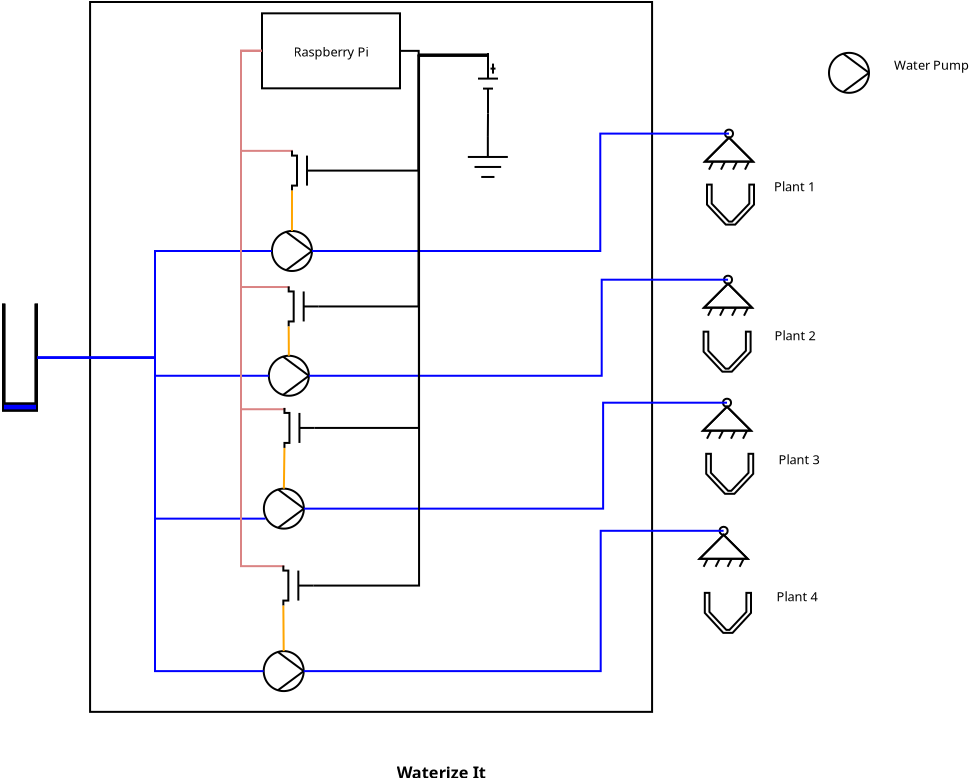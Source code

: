 <?xml version="1.0" encoding="UTF-8"?>
<dia:diagram xmlns:dia="http://www.lysator.liu.se/~alla/dia/">
  <dia:layer name="Fondo" visible="true" active="true">
    <dia:group>
      <dia:object type="Standard - Box" version="0" id="O0">
        <dia:attribute name="obj_pos">
          <dia:point val="16.004,-0.58"/>
        </dia:attribute>
        <dia:attribute name="obj_bb">
          <dia:rectangle val="15.954,-0.63;44.154,34.964"/>
        </dia:attribute>
        <dia:attribute name="elem_corner">
          <dia:point val="16.004,-0.58"/>
        </dia:attribute>
        <dia:attribute name="elem_width">
          <dia:real val="28.1"/>
        </dia:attribute>
        <dia:attribute name="elem_height">
          <dia:real val="35.493"/>
        </dia:attribute>
        <dia:attribute name="border_width">
          <dia:real val="0.1"/>
        </dia:attribute>
        <dia:attribute name="show_background">
          <dia:boolean val="false"/>
        </dia:attribute>
      </dia:object>
      <dia:object type="Standard - Text" version="1" id="O1">
        <dia:attribute name="obj_pos">
          <dia:point val="31.34,38.241"/>
        </dia:attribute>
        <dia:attribute name="obj_bb">
          <dia:rectangle val="31.34,37.483;36.42,38.433"/>
        </dia:attribute>
        <dia:attribute name="text">
          <dia:composite type="text">
            <dia:attribute name="string">
              <dia:string>#Waterize It#</dia:string>
            </dia:attribute>
            <dia:attribute name="font">
              <dia:font family="sans" style="80" name="Helvetica-Bold"/>
            </dia:attribute>
            <dia:attribute name="height">
              <dia:real val="1.019"/>
            </dia:attribute>
            <dia:attribute name="pos">
              <dia:point val="31.34,38.241"/>
            </dia:attribute>
            <dia:attribute name="color">
              <dia:color val="#000000"/>
            </dia:attribute>
            <dia:attribute name="alignment">
              <dia:enum val="0"/>
            </dia:attribute>
          </dia:composite>
        </dia:attribute>
        <dia:attribute name="valign">
          <dia:enum val="3"/>
        </dia:attribute>
      </dia:object>
      <dia:object type="Civil - Horizontal Pump" version="1" id="O2">
        <dia:attribute name="obj_pos">
          <dia:point val="52.95,1.962"/>
        </dia:attribute>
        <dia:attribute name="obj_bb">
          <dia:rectangle val="52.9,1.913;55,4.013"/>
        </dia:attribute>
        <dia:attribute name="meta">
          <dia:composite type="dict"/>
        </dia:attribute>
        <dia:attribute name="elem_corner">
          <dia:point val="52.95,1.962"/>
        </dia:attribute>
        <dia:attribute name="elem_width">
          <dia:real val="2"/>
        </dia:attribute>
        <dia:attribute name="elem_height">
          <dia:real val="2"/>
        </dia:attribute>
        <dia:attribute name="line_width">
          <dia:real val="0.1"/>
        </dia:attribute>
        <dia:attribute name="line_colour">
          <dia:color val="#000000"/>
        </dia:attribute>
        <dia:attribute name="fill_colour">
          <dia:color val="#ffffff"/>
        </dia:attribute>
        <dia:attribute name="show_background">
          <dia:boolean val="true"/>
        </dia:attribute>
        <dia:attribute name="line_style">
          <dia:enum val="0"/>
          <dia:real val="1"/>
        </dia:attribute>
        <dia:attribute name="flip_horizontal">
          <dia:boolean val="false"/>
        </dia:attribute>
        <dia:attribute name="flip_vertical">
          <dia:boolean val="false"/>
        </dia:attribute>
        <dia:attribute name="subscale">
          <dia:real val="1"/>
        </dia:attribute>
      </dia:object>
      <dia:object type="Standard - Text" version="1" id="O3">
        <dia:attribute name="obj_pos">
          <dia:point val="56.2,2.812"/>
        </dia:attribute>
        <dia:attribute name="obj_bb">
          <dia:rectangle val="56.2,2.217;60.155,2.962"/>
        </dia:attribute>
        <dia:attribute name="text">
          <dia:composite type="text">
            <dia:attribute name="string">
              <dia:string>#Water Pump#</dia:string>
            </dia:attribute>
            <dia:attribute name="font">
              <dia:font family="sans" style="0" name="Helvetica"/>
            </dia:attribute>
            <dia:attribute name="height">
              <dia:real val="0.8"/>
            </dia:attribute>
            <dia:attribute name="pos">
              <dia:point val="56.2,2.812"/>
            </dia:attribute>
            <dia:attribute name="color">
              <dia:color val="#000000"/>
            </dia:attribute>
            <dia:attribute name="alignment">
              <dia:enum val="0"/>
            </dia:attribute>
          </dia:composite>
        </dia:attribute>
        <dia:attribute name="valign">
          <dia:enum val="3"/>
        </dia:attribute>
      </dia:object>
      <dia:group>
        <dia:object type="Civil - Basin" version="1" id="O4">
          <dia:attribute name="obj_pos">
            <dia:point val="11.65,14.55"/>
          </dia:attribute>
          <dia:attribute name="obj_bb">
            <dia:rectangle val="11.6,14.5;13.4,19.9"/>
          </dia:attribute>
          <dia:attribute name="meta">
            <dia:composite type="dict"/>
          </dia:attribute>
          <dia:attribute name="elem_corner">
            <dia:point val="11.65,14.55"/>
          </dia:attribute>
          <dia:attribute name="elem_width">
            <dia:real val="1.7"/>
          </dia:attribute>
          <dia:attribute name="elem_height">
            <dia:real val="5.3"/>
          </dia:attribute>
          <dia:attribute name="line_width">
            <dia:real val="0.1"/>
          </dia:attribute>
          <dia:attribute name="line_colour">
            <dia:color val="#000000"/>
          </dia:attribute>
          <dia:attribute name="fill_colour">
            <dia:color val="#0000ff"/>
          </dia:attribute>
          <dia:attribute name="show_background">
            <dia:boolean val="true"/>
          </dia:attribute>
          <dia:attribute name="line_style">
            <dia:enum val="0"/>
            <dia:real val="1"/>
          </dia:attribute>
          <dia:attribute name="flip_horizontal">
            <dia:boolean val="false"/>
          </dia:attribute>
          <dia:attribute name="flip_vertical">
            <dia:boolean val="false"/>
          </dia:attribute>
          <dia:attribute name="subscale">
            <dia:real val="1"/>
          </dia:attribute>
        </dia:object>
        <dia:object type="Civil - Bivalent Vertical Rest" version="1" id="O5">
          <dia:attribute name="obj_pos">
            <dia:point val="46.75,5.8"/>
          </dia:attribute>
          <dia:attribute name="obj_bb">
            <dia:rectangle val="46.679,5.75;49.221,7.822"/>
          </dia:attribute>
          <dia:attribute name="meta">
            <dia:composite type="dict"/>
          </dia:attribute>
          <dia:attribute name="elem_corner">
            <dia:point val="46.75,5.8"/>
          </dia:attribute>
          <dia:attribute name="elem_width">
            <dia:real val="2.4"/>
          </dia:attribute>
          <dia:attribute name="elem_height">
            <dia:real val="2"/>
          </dia:attribute>
          <dia:attribute name="line_width">
            <dia:real val="0.1"/>
          </dia:attribute>
          <dia:attribute name="line_colour">
            <dia:color val="#000000"/>
          </dia:attribute>
          <dia:attribute name="fill_colour">
            <dia:color val="#ffffff"/>
          </dia:attribute>
          <dia:attribute name="show_background">
            <dia:boolean val="true"/>
          </dia:attribute>
          <dia:attribute name="line_style">
            <dia:enum val="0"/>
            <dia:real val="1"/>
          </dia:attribute>
          <dia:attribute name="flip_horizontal">
            <dia:boolean val="false"/>
          </dia:attribute>
          <dia:attribute name="flip_vertical">
            <dia:boolean val="false"/>
          </dia:attribute>
          <dia:attribute name="subscale">
            <dia:real val="1"/>
          </dia:attribute>
        </dia:object>
        <dia:object type="Civil - Horizontal Pump" version="1" id="O6">
          <dia:attribute name="obj_pos">
            <dia:point val="24.943,17.108"/>
          </dia:attribute>
          <dia:attribute name="obj_bb">
            <dia:rectangle val="24.893,17.058;26.993,19.158"/>
          </dia:attribute>
          <dia:attribute name="meta">
            <dia:composite type="dict"/>
          </dia:attribute>
          <dia:attribute name="elem_corner">
            <dia:point val="24.943,17.108"/>
          </dia:attribute>
          <dia:attribute name="elem_width">
            <dia:real val="2"/>
          </dia:attribute>
          <dia:attribute name="elem_height">
            <dia:real val="2"/>
          </dia:attribute>
          <dia:attribute name="line_width">
            <dia:real val="0.1"/>
          </dia:attribute>
          <dia:attribute name="line_colour">
            <dia:color val="#000000"/>
          </dia:attribute>
          <dia:attribute name="fill_colour">
            <dia:color val="#ffffff"/>
          </dia:attribute>
          <dia:attribute name="show_background">
            <dia:boolean val="true"/>
          </dia:attribute>
          <dia:attribute name="line_style">
            <dia:enum val="0"/>
            <dia:real val="1"/>
          </dia:attribute>
          <dia:attribute name="flip_horizontal">
            <dia:boolean val="false"/>
          </dia:attribute>
          <dia:attribute name="flip_vertical">
            <dia:boolean val="false"/>
          </dia:attribute>
          <dia:attribute name="subscale">
            <dia:real val="1"/>
          </dia:attribute>
        </dia:object>
        <dia:object type="Civil - Horizontal Pump" version="1" id="O7">
          <dia:attribute name="obj_pos">
            <dia:point val="24.694,23.752"/>
          </dia:attribute>
          <dia:attribute name="obj_bb">
            <dia:rectangle val="24.644,23.702;26.744,25.802"/>
          </dia:attribute>
          <dia:attribute name="meta">
            <dia:composite type="dict"/>
          </dia:attribute>
          <dia:attribute name="elem_corner">
            <dia:point val="24.694,23.752"/>
          </dia:attribute>
          <dia:attribute name="elem_width">
            <dia:real val="2"/>
          </dia:attribute>
          <dia:attribute name="elem_height">
            <dia:real val="2"/>
          </dia:attribute>
          <dia:attribute name="line_width">
            <dia:real val="0.1"/>
          </dia:attribute>
          <dia:attribute name="line_colour">
            <dia:color val="#000000"/>
          </dia:attribute>
          <dia:attribute name="fill_colour">
            <dia:color val="#ffffff"/>
          </dia:attribute>
          <dia:attribute name="show_background">
            <dia:boolean val="true"/>
          </dia:attribute>
          <dia:attribute name="line_style">
            <dia:enum val="0"/>
            <dia:real val="1"/>
          </dia:attribute>
          <dia:attribute name="flip_horizontal">
            <dia:boolean val="false"/>
          </dia:attribute>
          <dia:attribute name="flip_vertical">
            <dia:boolean val="false"/>
          </dia:attribute>
          <dia:attribute name="subscale">
            <dia:real val="1"/>
          </dia:attribute>
        </dia:object>
        <dia:object type="Civil - Horizontal Pump" version="1" id="O8">
          <dia:attribute name="obj_pos">
            <dia:point val="24.685,31.875"/>
          </dia:attribute>
          <dia:attribute name="obj_bb">
            <dia:rectangle val="24.635,31.826;26.735,33.925"/>
          </dia:attribute>
          <dia:attribute name="meta">
            <dia:composite type="dict"/>
          </dia:attribute>
          <dia:attribute name="elem_corner">
            <dia:point val="24.685,31.875"/>
          </dia:attribute>
          <dia:attribute name="elem_width">
            <dia:real val="2"/>
          </dia:attribute>
          <dia:attribute name="elem_height">
            <dia:real val="2"/>
          </dia:attribute>
          <dia:attribute name="line_width">
            <dia:real val="0.1"/>
          </dia:attribute>
          <dia:attribute name="line_colour">
            <dia:color val="#000000"/>
          </dia:attribute>
          <dia:attribute name="fill_colour">
            <dia:color val="#ffffff"/>
          </dia:attribute>
          <dia:attribute name="show_background">
            <dia:boolean val="true"/>
          </dia:attribute>
          <dia:attribute name="line_style">
            <dia:enum val="0"/>
            <dia:real val="1"/>
          </dia:attribute>
          <dia:attribute name="flip_horizontal">
            <dia:boolean val="false"/>
          </dia:attribute>
          <dia:attribute name="flip_vertical">
            <dia:boolean val="false"/>
          </dia:attribute>
          <dia:attribute name="subscale">
            <dia:real val="1"/>
          </dia:attribute>
        </dia:object>
        <dia:object type="Civil - Horizontal Pump" version="1" id="O9">
          <dia:attribute name="obj_pos">
            <dia:point val="25.098,10.87"/>
          </dia:attribute>
          <dia:attribute name="obj_bb">
            <dia:rectangle val="25.048,10.82;27.148,12.921"/>
          </dia:attribute>
          <dia:attribute name="meta">
            <dia:composite type="dict"/>
          </dia:attribute>
          <dia:attribute name="elem_corner">
            <dia:point val="25.098,10.87"/>
          </dia:attribute>
          <dia:attribute name="elem_width">
            <dia:real val="2"/>
          </dia:attribute>
          <dia:attribute name="elem_height">
            <dia:real val="2"/>
          </dia:attribute>
          <dia:attribute name="line_width">
            <dia:real val="0.1"/>
          </dia:attribute>
          <dia:attribute name="line_colour">
            <dia:color val="#000000"/>
          </dia:attribute>
          <dia:attribute name="fill_colour">
            <dia:color val="#ffffff"/>
          </dia:attribute>
          <dia:attribute name="show_background">
            <dia:boolean val="true"/>
          </dia:attribute>
          <dia:attribute name="line_style">
            <dia:enum val="0"/>
            <dia:real val="1"/>
          </dia:attribute>
          <dia:attribute name="flip_horizontal">
            <dia:boolean val="false"/>
          </dia:attribute>
          <dia:attribute name="flip_vertical">
            <dia:boolean val="false"/>
          </dia:attribute>
          <dia:attribute name="subscale">
            <dia:real val="1"/>
          </dia:attribute>
        </dia:object>
        <dia:object type="Standard - ZigZagLine" version="1" id="O10">
          <dia:attribute name="obj_pos">
            <dia:point val="13.35,17.2"/>
          </dia:attribute>
          <dia:attribute name="obj_bb">
            <dia:rectangle val="13.3,11.82;25.148,17.25"/>
          </dia:attribute>
          <dia:attribute name="orth_points">
            <dia:point val="13.35,17.2"/>
            <dia:point val="19.25,17.2"/>
            <dia:point val="19.25,11.87"/>
            <dia:point val="25.098,11.87"/>
          </dia:attribute>
          <dia:attribute name="orth_orient">
            <dia:enum val="0"/>
            <dia:enum val="1"/>
            <dia:enum val="0"/>
          </dia:attribute>
          <dia:attribute name="autorouting">
            <dia:boolean val="false"/>
          </dia:attribute>
          <dia:attribute name="line_color">
            <dia:color val="#0000ff"/>
          </dia:attribute>
          <dia:connections>
            <dia:connection handle="0" to="O4" connection="13"/>
            <dia:connection handle="1" to="O9" connection="1"/>
          </dia:connections>
        </dia:object>
        <dia:object type="Standard - ZigZagLine" version="1" id="O11">
          <dia:attribute name="obj_pos">
            <dia:point val="13.35,17.2"/>
          </dia:attribute>
          <dia:attribute name="obj_bb">
            <dia:rectangle val="13.3,17.15;24.993,18.158"/>
          </dia:attribute>
          <dia:attribute name="orth_points">
            <dia:point val="13.35,17.2"/>
            <dia:point val="19.25,17.2"/>
            <dia:point val="19.25,18.108"/>
            <dia:point val="24.943,18.108"/>
          </dia:attribute>
          <dia:attribute name="orth_orient">
            <dia:enum val="0"/>
            <dia:enum val="1"/>
            <dia:enum val="0"/>
          </dia:attribute>
          <dia:attribute name="autorouting">
            <dia:boolean val="false"/>
          </dia:attribute>
          <dia:attribute name="line_color">
            <dia:color val="#0000ff"/>
          </dia:attribute>
          <dia:connections>
            <dia:connection handle="0" to="O4" connection="13"/>
            <dia:connection handle="1" to="O6" connection="1"/>
          </dia:connections>
        </dia:object>
        <dia:object type="Standard - ZigZagLine" version="1" id="O12">
          <dia:attribute name="obj_pos">
            <dia:point val="13.35,17.2"/>
          </dia:attribute>
          <dia:attribute name="obj_bb">
            <dia:rectangle val="13.3,17.15;24.826,25.302"/>
          </dia:attribute>
          <dia:attribute name="orth_points">
            <dia:point val="13.35,17.2"/>
            <dia:point val="19.25,17.2"/>
            <dia:point val="19.25,25.252"/>
            <dia:point val="24.776,25.252"/>
          </dia:attribute>
          <dia:attribute name="orth_orient">
            <dia:enum val="0"/>
            <dia:enum val="1"/>
            <dia:enum val="0"/>
          </dia:attribute>
          <dia:attribute name="autorouting">
            <dia:boolean val="false"/>
          </dia:attribute>
          <dia:attribute name="line_color">
            <dia:color val="#0000ff"/>
          </dia:attribute>
          <dia:connections>
            <dia:connection handle="0" to="O4" connection="13"/>
            <dia:connection handle="1" to="O7" connection="4"/>
          </dia:connections>
        </dia:object>
        <dia:object type="Standard - ZigZagLine" version="1" id="O13">
          <dia:attribute name="obj_pos">
            <dia:point val="13.35,17.2"/>
          </dia:attribute>
          <dia:attribute name="obj_bb">
            <dia:rectangle val="13.3,17.15;24.735,32.925"/>
          </dia:attribute>
          <dia:attribute name="orth_points">
            <dia:point val="13.35,17.2"/>
            <dia:point val="19.25,17.2"/>
            <dia:point val="19.25,32.876"/>
            <dia:point val="24.685,32.876"/>
          </dia:attribute>
          <dia:attribute name="orth_orient">
            <dia:enum val="0"/>
            <dia:enum val="1"/>
            <dia:enum val="0"/>
          </dia:attribute>
          <dia:attribute name="autorouting">
            <dia:boolean val="false"/>
          </dia:attribute>
          <dia:attribute name="line_color">
            <dia:color val="#0000ff"/>
          </dia:attribute>
          <dia:connections>
            <dia:connection handle="0" to="O4" connection="13"/>
            <dia:connection handle="1" to="O8" connection="1"/>
          </dia:connections>
        </dia:object>
        <dia:object type="Standard - ZigZagLine" version="1" id="O14">
          <dia:attribute name="obj_pos">
            <dia:point val="27.098,11.87"/>
          </dia:attribute>
          <dia:attribute name="obj_bb">
            <dia:rectangle val="27.048,5.95;48,11.921"/>
          </dia:attribute>
          <dia:attribute name="orth_points">
            <dia:point val="27.098,11.87"/>
            <dia:point val="41.514,11.87"/>
            <dia:point val="41.514,6"/>
            <dia:point val="47.95,6"/>
          </dia:attribute>
          <dia:attribute name="orth_orient">
            <dia:enum val="0"/>
            <dia:enum val="1"/>
            <dia:enum val="0"/>
          </dia:attribute>
          <dia:attribute name="autorouting">
            <dia:boolean val="false"/>
          </dia:attribute>
          <dia:attribute name="line_color">
            <dia:color val="#0000ff"/>
          </dia:attribute>
          <dia:connections>
            <dia:connection handle="0" to="O9" connection="0"/>
            <dia:connection handle="1" to="O5" connection="0"/>
          </dia:connections>
        </dia:object>
        <dia:object type="Civil - Bivalent Vertical Rest" version="1" id="O15">
          <dia:attribute name="obj_pos">
            <dia:point val="46.701,13.105"/>
          </dia:attribute>
          <dia:attribute name="obj_bb">
            <dia:rectangle val="46.63,13.055;49.171,15.127"/>
          </dia:attribute>
          <dia:attribute name="meta">
            <dia:composite type="dict"/>
          </dia:attribute>
          <dia:attribute name="elem_corner">
            <dia:point val="46.701,13.105"/>
          </dia:attribute>
          <dia:attribute name="elem_width">
            <dia:real val="2.4"/>
          </dia:attribute>
          <dia:attribute name="elem_height">
            <dia:real val="2"/>
          </dia:attribute>
          <dia:attribute name="line_width">
            <dia:real val="0.1"/>
          </dia:attribute>
          <dia:attribute name="line_colour">
            <dia:color val="#000000"/>
          </dia:attribute>
          <dia:attribute name="fill_colour">
            <dia:color val="#ffffff"/>
          </dia:attribute>
          <dia:attribute name="show_background">
            <dia:boolean val="true"/>
          </dia:attribute>
          <dia:attribute name="line_style">
            <dia:enum val="0"/>
            <dia:real val="1"/>
          </dia:attribute>
          <dia:attribute name="flip_horizontal">
            <dia:boolean val="false"/>
          </dia:attribute>
          <dia:attribute name="flip_vertical">
            <dia:boolean val="false"/>
          </dia:attribute>
          <dia:attribute name="subscale">
            <dia:real val="1"/>
          </dia:attribute>
        </dia:object>
        <dia:object type="Standard - ZigZagLine" version="1" id="O16">
          <dia:attribute name="obj_pos">
            <dia:point val="26.943,18.108"/>
          </dia:attribute>
          <dia:attribute name="obj_bb">
            <dia:rectangle val="26.893,13.255;47.951,18.158"/>
          </dia:attribute>
          <dia:attribute name="orth_points">
            <dia:point val="26.943,18.108"/>
            <dia:point val="41.585,18.108"/>
            <dia:point val="41.585,13.305"/>
            <dia:point val="47.901,13.305"/>
          </dia:attribute>
          <dia:attribute name="orth_orient">
            <dia:enum val="0"/>
            <dia:enum val="1"/>
            <dia:enum val="0"/>
          </dia:attribute>
          <dia:attribute name="autorouting">
            <dia:boolean val="false"/>
          </dia:attribute>
          <dia:attribute name="line_color">
            <dia:color val="#0000ff"/>
          </dia:attribute>
          <dia:connections>
            <dia:connection handle="0" to="O6" connection="0"/>
            <dia:connection handle="1" to="O15" connection="0"/>
          </dia:connections>
        </dia:object>
        <dia:object type="Civil - Bivalent Vertical Rest" version="1" id="O17">
          <dia:attribute name="obj_pos">
            <dia:point val="46.651,19.255"/>
          </dia:attribute>
          <dia:attribute name="obj_bb">
            <dia:rectangle val="46.58,19.205;49.121,21.277"/>
          </dia:attribute>
          <dia:attribute name="meta">
            <dia:composite type="dict"/>
          </dia:attribute>
          <dia:attribute name="elem_corner">
            <dia:point val="46.651,19.255"/>
          </dia:attribute>
          <dia:attribute name="elem_width">
            <dia:real val="2.4"/>
          </dia:attribute>
          <dia:attribute name="elem_height">
            <dia:real val="2"/>
          </dia:attribute>
          <dia:attribute name="line_width">
            <dia:real val="0.1"/>
          </dia:attribute>
          <dia:attribute name="line_colour">
            <dia:color val="#000000"/>
          </dia:attribute>
          <dia:attribute name="fill_colour">
            <dia:color val="#ffffff"/>
          </dia:attribute>
          <dia:attribute name="show_background">
            <dia:boolean val="true"/>
          </dia:attribute>
          <dia:attribute name="line_style">
            <dia:enum val="0"/>
            <dia:real val="1"/>
          </dia:attribute>
          <dia:attribute name="flip_horizontal">
            <dia:boolean val="false"/>
          </dia:attribute>
          <dia:attribute name="flip_vertical">
            <dia:boolean val="false"/>
          </dia:attribute>
          <dia:attribute name="subscale">
            <dia:real val="1"/>
          </dia:attribute>
        </dia:object>
        <dia:object type="Civil - Bivalent Vertical Rest" version="1" id="O18">
          <dia:attribute name="obj_pos">
            <dia:point val="46.481,25.66"/>
          </dia:attribute>
          <dia:attribute name="obj_bb">
            <dia:rectangle val="46.41,25.61;48.951,27.682"/>
          </dia:attribute>
          <dia:attribute name="meta">
            <dia:composite type="dict"/>
          </dia:attribute>
          <dia:attribute name="elem_corner">
            <dia:point val="46.481,25.66"/>
          </dia:attribute>
          <dia:attribute name="elem_width">
            <dia:real val="2.4"/>
          </dia:attribute>
          <dia:attribute name="elem_height">
            <dia:real val="2"/>
          </dia:attribute>
          <dia:attribute name="line_width">
            <dia:real val="0.1"/>
          </dia:attribute>
          <dia:attribute name="line_colour">
            <dia:color val="#000000"/>
          </dia:attribute>
          <dia:attribute name="fill_colour">
            <dia:color val="#ffffff"/>
          </dia:attribute>
          <dia:attribute name="show_background">
            <dia:boolean val="true"/>
          </dia:attribute>
          <dia:attribute name="line_style">
            <dia:enum val="0"/>
            <dia:real val="1"/>
          </dia:attribute>
          <dia:attribute name="flip_horizontal">
            <dia:boolean val="false"/>
          </dia:attribute>
          <dia:attribute name="flip_vertical">
            <dia:boolean val="false"/>
          </dia:attribute>
          <dia:attribute name="subscale">
            <dia:real val="1"/>
          </dia:attribute>
        </dia:object>
        <dia:object type="Standard - ZigZagLine" version="1" id="O19">
          <dia:attribute name="obj_pos">
            <dia:point val="26.694,24.752"/>
          </dia:attribute>
          <dia:attribute name="obj_bb">
            <dia:rectangle val="26.644,19.405;47.901,24.802"/>
          </dia:attribute>
          <dia:attribute name="orth_points">
            <dia:point val="26.694,24.752"/>
            <dia:point val="41.656,24.752"/>
            <dia:point val="41.656,19.455"/>
            <dia:point val="47.851,19.455"/>
          </dia:attribute>
          <dia:attribute name="orth_orient">
            <dia:enum val="0"/>
            <dia:enum val="1"/>
            <dia:enum val="0"/>
          </dia:attribute>
          <dia:attribute name="autorouting">
            <dia:boolean val="false"/>
          </dia:attribute>
          <dia:attribute name="line_color">
            <dia:color val="#0000ff"/>
          </dia:attribute>
          <dia:connections>
            <dia:connection handle="0" to="O7" connection="0"/>
            <dia:connection handle="1" to="O17" connection="0"/>
          </dia:connections>
        </dia:object>
        <dia:object type="Standard - ZigZagLine" version="1" id="O20">
          <dia:attribute name="obj_pos">
            <dia:point val="26.685,32.876"/>
          </dia:attribute>
          <dia:attribute name="obj_bb">
            <dia:rectangle val="26.635,25.81;47.731,32.925"/>
          </dia:attribute>
          <dia:attribute name="orth_points">
            <dia:point val="26.685,32.876"/>
            <dia:point val="41.535,32.876"/>
            <dia:point val="41.535,25.86"/>
            <dia:point val="47.681,25.86"/>
          </dia:attribute>
          <dia:attribute name="orth_orient">
            <dia:enum val="0"/>
            <dia:enum val="1"/>
            <dia:enum val="0"/>
          </dia:attribute>
          <dia:attribute name="autorouting">
            <dia:boolean val="false"/>
          </dia:attribute>
          <dia:attribute name="line_color">
            <dia:color val="#0000ff"/>
          </dia:attribute>
          <dia:connections>
            <dia:connection handle="0" to="O8" connection="0"/>
            <dia:connection handle="1" to="O18" connection="0"/>
          </dia:connections>
        </dia:object>
        <dia:object type="Civil - Final-Settling Basin" version="1" id="O21">
          <dia:attribute name="obj_pos">
            <dia:point val="46.85,8.55"/>
          </dia:attribute>
          <dia:attribute name="obj_bb">
            <dia:rectangle val="46.8,8.5;49.25,10.6"/>
          </dia:attribute>
          <dia:attribute name="meta">
            <dia:composite type="dict"/>
          </dia:attribute>
          <dia:attribute name="elem_corner">
            <dia:point val="46.85,8.55"/>
          </dia:attribute>
          <dia:attribute name="elem_width">
            <dia:real val="2.35"/>
          </dia:attribute>
          <dia:attribute name="elem_height">
            <dia:real val="2"/>
          </dia:attribute>
          <dia:attribute name="line_width">
            <dia:real val="0.1"/>
          </dia:attribute>
          <dia:attribute name="line_colour">
            <dia:color val="#000000"/>
          </dia:attribute>
          <dia:attribute name="fill_colour">
            <dia:color val="#ffffff"/>
          </dia:attribute>
          <dia:attribute name="show_background">
            <dia:boolean val="true"/>
          </dia:attribute>
          <dia:attribute name="line_style">
            <dia:enum val="0"/>
            <dia:real val="1"/>
          </dia:attribute>
          <dia:attribute name="flip_horizontal">
            <dia:boolean val="false"/>
          </dia:attribute>
          <dia:attribute name="flip_vertical">
            <dia:boolean val="false"/>
          </dia:attribute>
          <dia:attribute name="subscale">
            <dia:real val="1"/>
          </dia:attribute>
        </dia:object>
        <dia:object type="Civil - Final-Settling Basin" version="1" id="O22">
          <dia:attribute name="obj_pos">
            <dia:point val="46.68,15.905"/>
          </dia:attribute>
          <dia:attribute name="obj_bb">
            <dia:rectangle val="46.63,15.855;49.08,17.955"/>
          </dia:attribute>
          <dia:attribute name="meta">
            <dia:composite type="dict"/>
          </dia:attribute>
          <dia:attribute name="elem_corner">
            <dia:point val="46.68,15.905"/>
          </dia:attribute>
          <dia:attribute name="elem_width">
            <dia:real val="2.35"/>
          </dia:attribute>
          <dia:attribute name="elem_height">
            <dia:real val="2"/>
          </dia:attribute>
          <dia:attribute name="line_width">
            <dia:real val="0.1"/>
          </dia:attribute>
          <dia:attribute name="line_colour">
            <dia:color val="#000000"/>
          </dia:attribute>
          <dia:attribute name="fill_colour">
            <dia:color val="#ffffff"/>
          </dia:attribute>
          <dia:attribute name="show_background">
            <dia:boolean val="true"/>
          </dia:attribute>
          <dia:attribute name="line_style">
            <dia:enum val="0"/>
            <dia:real val="1"/>
          </dia:attribute>
          <dia:attribute name="flip_horizontal">
            <dia:boolean val="false"/>
          </dia:attribute>
          <dia:attribute name="flip_vertical">
            <dia:boolean val="false"/>
          </dia:attribute>
          <dia:attribute name="subscale">
            <dia:real val="1"/>
          </dia:attribute>
        </dia:object>
        <dia:object type="Civil - Final-Settling Basin" version="1" id="O23">
          <dia:attribute name="obj_pos">
            <dia:point val="46.81,22.01"/>
          </dia:attribute>
          <dia:attribute name="obj_bb">
            <dia:rectangle val="46.76,21.96;49.21,24.06"/>
          </dia:attribute>
          <dia:attribute name="meta">
            <dia:composite type="dict"/>
          </dia:attribute>
          <dia:attribute name="elem_corner">
            <dia:point val="46.81,22.01"/>
          </dia:attribute>
          <dia:attribute name="elem_width">
            <dia:real val="2.35"/>
          </dia:attribute>
          <dia:attribute name="elem_height">
            <dia:real val="2"/>
          </dia:attribute>
          <dia:attribute name="line_width">
            <dia:real val="0.1"/>
          </dia:attribute>
          <dia:attribute name="line_colour">
            <dia:color val="#000000"/>
          </dia:attribute>
          <dia:attribute name="fill_colour">
            <dia:color val="#ffffff"/>
          </dia:attribute>
          <dia:attribute name="show_background">
            <dia:boolean val="true"/>
          </dia:attribute>
          <dia:attribute name="line_style">
            <dia:enum val="0"/>
            <dia:real val="1"/>
          </dia:attribute>
          <dia:attribute name="flip_horizontal">
            <dia:boolean val="false"/>
          </dia:attribute>
          <dia:attribute name="flip_vertical">
            <dia:boolean val="false"/>
          </dia:attribute>
          <dia:attribute name="subscale">
            <dia:real val="1"/>
          </dia:attribute>
        </dia:object>
        <dia:object type="Civil - Final-Settling Basin" version="1" id="O24">
          <dia:attribute name="obj_pos">
            <dia:point val="46.74,28.965"/>
          </dia:attribute>
          <dia:attribute name="obj_bb">
            <dia:rectangle val="46.69,28.915;49.1,31.015"/>
          </dia:attribute>
          <dia:attribute name="meta">
            <dia:composite type="dict"/>
          </dia:attribute>
          <dia:attribute name="elem_corner">
            <dia:point val="46.74,28.965"/>
          </dia:attribute>
          <dia:attribute name="elem_width">
            <dia:real val="2.31"/>
          </dia:attribute>
          <dia:attribute name="elem_height">
            <dia:real val="2"/>
          </dia:attribute>
          <dia:attribute name="line_width">
            <dia:real val="0.1"/>
          </dia:attribute>
          <dia:attribute name="line_colour">
            <dia:color val="#000000"/>
          </dia:attribute>
          <dia:attribute name="fill_colour">
            <dia:color val="#ffffff"/>
          </dia:attribute>
          <dia:attribute name="show_background">
            <dia:boolean val="true"/>
          </dia:attribute>
          <dia:attribute name="line_style">
            <dia:enum val="0"/>
            <dia:real val="1"/>
          </dia:attribute>
          <dia:attribute name="flip_horizontal">
            <dia:boolean val="false"/>
          </dia:attribute>
          <dia:attribute name="flip_vertical">
            <dia:boolean val="false"/>
          </dia:attribute>
          <dia:attribute name="subscale">
            <dia:real val="1"/>
          </dia:attribute>
        </dia:object>
        <dia:object type="Circuit - Ground" version="1" id="O25">
          <dia:attribute name="obj_pos">
            <dia:point val="34.892,6.168"/>
          </dia:attribute>
          <dia:attribute name="obj_bb">
            <dia:rectangle val="34.892,6.168;36.892,8.218"/>
          </dia:attribute>
          <dia:attribute name="meta">
            <dia:composite type="dict"/>
          </dia:attribute>
          <dia:attribute name="elem_corner">
            <dia:point val="34.892,6.168"/>
          </dia:attribute>
          <dia:attribute name="elem_width">
            <dia:real val="2"/>
          </dia:attribute>
          <dia:attribute name="elem_height">
            <dia:real val="2"/>
          </dia:attribute>
          <dia:attribute name="line_width">
            <dia:real val="0.1"/>
          </dia:attribute>
          <dia:attribute name="line_colour">
            <dia:color val="#000000"/>
          </dia:attribute>
          <dia:attribute name="fill_colour">
            <dia:color val="#ffffff"/>
          </dia:attribute>
          <dia:attribute name="show_background">
            <dia:boolean val="true"/>
          </dia:attribute>
          <dia:attribute name="line_style">
            <dia:enum val="0"/>
            <dia:real val="1"/>
          </dia:attribute>
          <dia:attribute name="flip_horizontal">
            <dia:boolean val="false"/>
          </dia:attribute>
          <dia:attribute name="flip_vertical">
            <dia:boolean val="false"/>
          </dia:attribute>
          <dia:attribute name="subscale">
            <dia:real val="1"/>
          </dia:attribute>
        </dia:object>
        <dia:object type="Circuit - Vertical Powersource (European)" version="1" id="O26">
          <dia:attribute name="obj_pos">
            <dia:point val="35.4,2"/>
          </dia:attribute>
          <dia:attribute name="obj_bb">
            <dia:rectangle val="35.4,2;36.4,5"/>
          </dia:attribute>
          <dia:attribute name="meta">
            <dia:composite type="dict"/>
          </dia:attribute>
          <dia:attribute name="elem_corner">
            <dia:point val="35.4,2"/>
          </dia:attribute>
          <dia:attribute name="elem_width">
            <dia:real val="1.0"/>
          </dia:attribute>
          <dia:attribute name="elem_height">
            <dia:real val="3.0"/>
          </dia:attribute>
          <dia:attribute name="line_width">
            <dia:real val="0.1"/>
          </dia:attribute>
          <dia:attribute name="line_colour">
            <dia:color val="#000000"/>
          </dia:attribute>
          <dia:attribute name="fill_colour">
            <dia:color val="#ffffff"/>
          </dia:attribute>
          <dia:attribute name="show_background">
            <dia:boolean val="true"/>
          </dia:attribute>
          <dia:attribute name="line_style">
            <dia:enum val="0"/>
            <dia:real val="1"/>
          </dia:attribute>
          <dia:attribute name="flip_horizontal">
            <dia:boolean val="false"/>
          </dia:attribute>
          <dia:attribute name="flip_vertical">
            <dia:boolean val="false"/>
          </dia:attribute>
          <dia:attribute name="subscale">
            <dia:real val="1"/>
          </dia:attribute>
        </dia:object>
        <dia:object type="Flowchart - Box" version="0" id="O27">
          <dia:attribute name="obj_pos">
            <dia:point val="24.6,-0.013"/>
          </dia:attribute>
          <dia:attribute name="obj_bb">
            <dia:rectangle val="24.55,-0.062;31.55,3.788"/>
          </dia:attribute>
          <dia:attribute name="elem_corner">
            <dia:point val="24.6,-0.013"/>
          </dia:attribute>
          <dia:attribute name="elem_width">
            <dia:real val="6.9"/>
          </dia:attribute>
          <dia:attribute name="elem_height">
            <dia:real val="3.75"/>
          </dia:attribute>
          <dia:attribute name="show_background">
            <dia:boolean val="true"/>
          </dia:attribute>
          <dia:attribute name="padding">
            <dia:real val="0.5"/>
          </dia:attribute>
          <dia:attribute name="text">
            <dia:composite type="text">
              <dia:attribute name="string">
                <dia:string>#Raspberry Pi#</dia:string>
              </dia:attribute>
              <dia:attribute name="font">
                <dia:font family="sans" style="0" name="Helvetica"/>
              </dia:attribute>
              <dia:attribute name="height">
                <dia:real val="0.8"/>
              </dia:attribute>
              <dia:attribute name="pos">
                <dia:point val="28.05,2.058"/>
              </dia:attribute>
              <dia:attribute name="color">
                <dia:color val="#000000"/>
              </dia:attribute>
              <dia:attribute name="alignment">
                <dia:enum val="1"/>
              </dia:attribute>
            </dia:composite>
          </dia:attribute>
        </dia:object>
        <dia:object type="Standard - ZigZagLine" version="1" id="O28">
          <dia:attribute name="obj_pos">
            <dia:point val="24.6,1.863"/>
          </dia:attribute>
          <dia:attribute name="obj_bb">
            <dia:rectangle val="23.5,1.812;26.15,6.913"/>
          </dia:attribute>
          <dia:attribute name="orth_points">
            <dia:point val="24.6,1.863"/>
            <dia:point val="23.55,1.863"/>
            <dia:point val="23.55,6.863"/>
            <dia:point val="26.1,6.863"/>
            <dia:point val="26.1,6.85"/>
          </dia:attribute>
          <dia:attribute name="orth_orient">
            <dia:enum val="0"/>
            <dia:enum val="1"/>
            <dia:enum val="0"/>
            <dia:enum val="1"/>
          </dia:attribute>
          <dia:attribute name="autorouting">
            <dia:boolean val="false"/>
          </dia:attribute>
          <dia:attribute name="line_color">
            <dia:color val="#da8383"/>
          </dia:attribute>
          <dia:connections>
            <dia:connection handle="0" to="O27" connection="7"/>
            <dia:connection handle="1" to="O36" connection="2"/>
          </dia:connections>
        </dia:object>
        <dia:object type="Standard - ZigZagLine" version="1" id="O29">
          <dia:attribute name="obj_pos">
            <dia:point val="24.6,1.863"/>
          </dia:attribute>
          <dia:attribute name="obj_bb">
            <dia:rectangle val="23.5,1.812;25.984,13.721"/>
          </dia:attribute>
          <dia:attribute name="orth_points">
            <dia:point val="24.6,1.863"/>
            <dia:point val="23.55,1.863"/>
            <dia:point val="23.55,13.671"/>
            <dia:point val="25.934,13.671"/>
            <dia:point val="25.934,13.643"/>
          </dia:attribute>
          <dia:attribute name="orth_orient">
            <dia:enum val="0"/>
            <dia:enum val="1"/>
            <dia:enum val="0"/>
            <dia:enum val="1"/>
          </dia:attribute>
          <dia:attribute name="autorouting">
            <dia:boolean val="false"/>
          </dia:attribute>
          <dia:attribute name="line_color">
            <dia:color val="#da8383"/>
          </dia:attribute>
          <dia:connections>
            <dia:connection handle="0" to="O27" connection="7"/>
            <dia:connection handle="1" to="O39" connection="2"/>
          </dia:connections>
        </dia:object>
        <dia:object type="Standard - ZigZagLine" version="1" id="O30">
          <dia:attribute name="obj_pos">
            <dia:point val="24.6,1.863"/>
          </dia:attribute>
          <dia:attribute name="obj_bb">
            <dia:rectangle val="23.5,1.812;25.772,19.832"/>
          </dia:attribute>
          <dia:attribute name="orth_points">
            <dia:point val="24.6,1.863"/>
            <dia:point val="23.55,1.863"/>
            <dia:point val="23.55,19.782"/>
            <dia:point val="25.722,19.782"/>
            <dia:point val="25.722,19.716"/>
          </dia:attribute>
          <dia:attribute name="orth_orient">
            <dia:enum val="0"/>
            <dia:enum val="1"/>
            <dia:enum val="0"/>
            <dia:enum val="1"/>
          </dia:attribute>
          <dia:attribute name="autorouting">
            <dia:boolean val="false"/>
          </dia:attribute>
          <dia:attribute name="line_color">
            <dia:color val="#da8383"/>
          </dia:attribute>
          <dia:connections>
            <dia:connection handle="0" to="O27" connection="7"/>
            <dia:connection handle="1" to="O41" connection="2"/>
          </dia:connections>
        </dia:object>
        <dia:object type="Standard - ZigZagLine" version="1" id="O31">
          <dia:attribute name="obj_pos">
            <dia:point val="24.6,1.863"/>
          </dia:attribute>
          <dia:attribute name="obj_bb">
            <dia:rectangle val="23.5,1.812;25.717,27.678"/>
          </dia:attribute>
          <dia:attribute name="orth_points">
            <dia:point val="24.6,1.863"/>
            <dia:point val="23.55,1.863"/>
            <dia:point val="23.55,27.628"/>
            <dia:point val="25.667,27.628"/>
            <dia:point val="25.667,27.599"/>
          </dia:attribute>
          <dia:attribute name="orth_orient">
            <dia:enum val="0"/>
            <dia:enum val="1"/>
            <dia:enum val="0"/>
            <dia:enum val="1"/>
          </dia:attribute>
          <dia:attribute name="autorouting">
            <dia:boolean val="false"/>
          </dia:attribute>
          <dia:attribute name="line_color">
            <dia:color val="#da8383"/>
          </dia:attribute>
          <dia:connections>
            <dia:connection handle="0" to="O27" connection="7"/>
            <dia:connection handle="1" to="O43" connection="2"/>
          </dia:connections>
        </dia:object>
        <dia:object type="Standard - Text" version="1" id="O32">
          <dia:attribute name="obj_pos">
            <dia:point val="50.2,8.887"/>
          </dia:attribute>
          <dia:attribute name="obj_bb">
            <dia:rectangle val="50.2,8.293;52.42,9.037"/>
          </dia:attribute>
          <dia:attribute name="text">
            <dia:composite type="text">
              <dia:attribute name="string">
                <dia:string>#Plant 1#</dia:string>
              </dia:attribute>
              <dia:attribute name="font">
                <dia:font family="sans" style="0" name="Helvetica"/>
              </dia:attribute>
              <dia:attribute name="height">
                <dia:real val="0.8"/>
              </dia:attribute>
              <dia:attribute name="pos">
                <dia:point val="50.2,8.887"/>
              </dia:attribute>
              <dia:attribute name="color">
                <dia:color val="#000000"/>
              </dia:attribute>
              <dia:attribute name="alignment">
                <dia:enum val="0"/>
              </dia:attribute>
            </dia:composite>
          </dia:attribute>
          <dia:attribute name="valign">
            <dia:enum val="3"/>
          </dia:attribute>
        </dia:object>
        <dia:object type="Standard - Text" version="1" id="O33">
          <dia:attribute name="obj_pos">
            <dia:point val="50.23,16.337"/>
          </dia:attribute>
          <dia:attribute name="obj_bb">
            <dia:rectangle val="50.23,15.742;52.45,16.488"/>
          </dia:attribute>
          <dia:attribute name="text">
            <dia:composite type="text">
              <dia:attribute name="string">
                <dia:string>#Plant 2#</dia:string>
              </dia:attribute>
              <dia:attribute name="font">
                <dia:font family="sans" style="0" name="Helvetica"/>
              </dia:attribute>
              <dia:attribute name="height">
                <dia:real val="0.8"/>
              </dia:attribute>
              <dia:attribute name="pos">
                <dia:point val="50.23,16.337"/>
              </dia:attribute>
              <dia:attribute name="color">
                <dia:color val="#000000"/>
              </dia:attribute>
              <dia:attribute name="alignment">
                <dia:enum val="0"/>
              </dia:attribute>
            </dia:composite>
          </dia:attribute>
          <dia:attribute name="valign">
            <dia:enum val="3"/>
          </dia:attribute>
        </dia:object>
        <dia:object type="Standard - Text" version="1" id="O34">
          <dia:attribute name="obj_pos">
            <dia:point val="50.43,22.538"/>
          </dia:attribute>
          <dia:attribute name="obj_bb">
            <dia:rectangle val="50.43,21.942;52.65,22.688"/>
          </dia:attribute>
          <dia:attribute name="text">
            <dia:composite type="text">
              <dia:attribute name="string">
                <dia:string>#Plant 3#</dia:string>
              </dia:attribute>
              <dia:attribute name="font">
                <dia:font family="sans" style="0" name="Helvetica"/>
              </dia:attribute>
              <dia:attribute name="height">
                <dia:real val="0.8"/>
              </dia:attribute>
              <dia:attribute name="pos">
                <dia:point val="50.43,22.538"/>
              </dia:attribute>
              <dia:attribute name="color">
                <dia:color val="#000000"/>
              </dia:attribute>
              <dia:attribute name="alignment">
                <dia:enum val="0"/>
              </dia:attribute>
            </dia:composite>
          </dia:attribute>
          <dia:attribute name="valign">
            <dia:enum val="3"/>
          </dia:attribute>
        </dia:object>
        <dia:object type="Standard - Text" version="1" id="O35">
          <dia:attribute name="obj_pos">
            <dia:point val="50.33,29.387"/>
          </dia:attribute>
          <dia:attribute name="obj_bb">
            <dia:rectangle val="50.33,28.793;52.55,29.538"/>
          </dia:attribute>
          <dia:attribute name="text">
            <dia:composite type="text">
              <dia:attribute name="string">
                <dia:string>#Plant 4#</dia:string>
              </dia:attribute>
              <dia:attribute name="font">
                <dia:font family="sans" style="0" name="Helvetica"/>
              </dia:attribute>
              <dia:attribute name="height">
                <dia:real val="0.8"/>
              </dia:attribute>
              <dia:attribute name="pos">
                <dia:point val="50.33,29.387"/>
              </dia:attribute>
              <dia:attribute name="color">
                <dia:color val="#000000"/>
              </dia:attribute>
              <dia:attribute name="alignment">
                <dia:enum val="0"/>
              </dia:attribute>
            </dia:composite>
          </dia:attribute>
          <dia:attribute name="valign">
            <dia:enum val="3"/>
          </dia:attribute>
        </dia:object>
        <dia:object type="Circuit - NMOS Transistor (European)" version="1" id="O36">
          <dia:attribute name="obj_pos">
            <dia:point val="26.1,6.85"/>
          </dia:attribute>
          <dia:attribute name="obj_bb">
            <dia:rectangle val="26.05,6.85;27.6,8.85"/>
          </dia:attribute>
          <dia:attribute name="meta">
            <dia:composite type="dict"/>
          </dia:attribute>
          <dia:attribute name="elem_corner">
            <dia:point val="26.1,6.85"/>
          </dia:attribute>
          <dia:attribute name="elem_width">
            <dia:real val="1.5"/>
          </dia:attribute>
          <dia:attribute name="elem_height">
            <dia:real val="2"/>
          </dia:attribute>
          <dia:attribute name="line_width">
            <dia:real val="0.1"/>
          </dia:attribute>
          <dia:attribute name="line_colour">
            <dia:color val="#000000"/>
          </dia:attribute>
          <dia:attribute name="fill_colour">
            <dia:color val="#ffffff"/>
          </dia:attribute>
          <dia:attribute name="show_background">
            <dia:boolean val="true"/>
          </dia:attribute>
          <dia:attribute name="line_style">
            <dia:enum val="0"/>
            <dia:real val="1"/>
          </dia:attribute>
          <dia:attribute name="flip_horizontal">
            <dia:boolean val="true"/>
          </dia:attribute>
          <dia:attribute name="flip_vertical">
            <dia:boolean val="true"/>
          </dia:attribute>
          <dia:attribute name="subscale">
            <dia:real val="1"/>
          </dia:attribute>
        </dia:object>
        <dia:object type="Standard - ZigZagLine" version="1" id="O37">
          <dia:attribute name="obj_pos">
            <dia:point val="35.9,2"/>
          </dia:attribute>
          <dia:attribute name="obj_bb">
            <dia:rectangle val="27.55,1.95;35.95,7.9"/>
          </dia:attribute>
          <dia:attribute name="orth_points">
            <dia:point val="35.9,2"/>
            <dia:point val="35.9,2.095"/>
            <dia:point val="32.428,2.095"/>
            <dia:point val="32.428,7.85"/>
            <dia:point val="27.6,7.85"/>
          </dia:attribute>
          <dia:attribute name="orth_orient">
            <dia:enum val="1"/>
            <dia:enum val="0"/>
            <dia:enum val="1"/>
            <dia:enum val="0"/>
          </dia:attribute>
          <dia:attribute name="autorouting">
            <dia:boolean val="false"/>
          </dia:attribute>
          <dia:connections>
            <dia:connection handle="0" to="O26" connection="0"/>
            <dia:connection handle="1" to="O36" connection="0"/>
          </dia:connections>
        </dia:object>
        <dia:object type="Standard - ZigZagLine" version="1" id="O38">
          <dia:attribute name="obj_pos">
            <dia:point val="31.5,1.863"/>
          </dia:attribute>
          <dia:attribute name="obj_bb">
            <dia:rectangle val="31.45,1.812;35.95,2.145"/>
          </dia:attribute>
          <dia:attribute name="orth_points">
            <dia:point val="31.5,1.863"/>
            <dia:point val="32.433,1.863"/>
            <dia:point val="32.433,2.095"/>
            <dia:point val="35.9,2.095"/>
            <dia:point val="35.9,2"/>
          </dia:attribute>
          <dia:attribute name="orth_orient">
            <dia:enum val="0"/>
            <dia:enum val="1"/>
            <dia:enum val="0"/>
            <dia:enum val="1"/>
          </dia:attribute>
          <dia:attribute name="autorouting">
            <dia:boolean val="false"/>
          </dia:attribute>
          <dia:connections>
            <dia:connection handle="0" to="O27" connection="8"/>
            <dia:connection handle="1" to="O26" connection="0"/>
          </dia:connections>
        </dia:object>
        <dia:object type="Circuit - NMOS Transistor (European)" version="1" id="O39">
          <dia:attribute name="obj_pos">
            <dia:point val="25.934,13.643"/>
          </dia:attribute>
          <dia:attribute name="obj_bb">
            <dia:rectangle val="25.884,13.643;27.434,15.643"/>
          </dia:attribute>
          <dia:attribute name="meta">
            <dia:composite type="dict"/>
          </dia:attribute>
          <dia:attribute name="elem_corner">
            <dia:point val="25.934,13.643"/>
          </dia:attribute>
          <dia:attribute name="elem_width">
            <dia:real val="1.5"/>
          </dia:attribute>
          <dia:attribute name="elem_height">
            <dia:real val="2"/>
          </dia:attribute>
          <dia:attribute name="line_width">
            <dia:real val="0.1"/>
          </dia:attribute>
          <dia:attribute name="line_colour">
            <dia:color val="#000000"/>
          </dia:attribute>
          <dia:attribute name="fill_colour">
            <dia:color val="#ffffff"/>
          </dia:attribute>
          <dia:attribute name="show_background">
            <dia:boolean val="true"/>
          </dia:attribute>
          <dia:attribute name="line_style">
            <dia:enum val="0"/>
            <dia:real val="1"/>
          </dia:attribute>
          <dia:attribute name="flip_horizontal">
            <dia:boolean val="true"/>
          </dia:attribute>
          <dia:attribute name="flip_vertical">
            <dia:boolean val="true"/>
          </dia:attribute>
          <dia:attribute name="subscale">
            <dia:real val="1"/>
          </dia:attribute>
        </dia:object>
        <dia:object type="Standard - ZigZagLine" version="1" id="O40">
          <dia:attribute name="obj_pos">
            <dia:point val="35.9,2"/>
          </dia:attribute>
          <dia:attribute name="obj_bb">
            <dia:rectangle val="27.384,1.95;35.95,14.694"/>
          </dia:attribute>
          <dia:attribute name="orth_points">
            <dia:point val="35.9,2"/>
            <dia:point val="35.9,2.095"/>
            <dia:point val="32.428,2.095"/>
            <dia:point val="32.428,14.643"/>
            <dia:point val="27.434,14.643"/>
          </dia:attribute>
          <dia:attribute name="orth_orient">
            <dia:enum val="1"/>
            <dia:enum val="0"/>
            <dia:enum val="1"/>
            <dia:enum val="0"/>
          </dia:attribute>
          <dia:attribute name="autorouting">
            <dia:boolean val="false"/>
          </dia:attribute>
          <dia:connections>
            <dia:connection handle="0" to="O26" connection="0"/>
            <dia:connection handle="1" to="O39" connection="0"/>
          </dia:connections>
        </dia:object>
        <dia:object type="Circuit - NMOS Transistor (European)" version="1" id="O41">
          <dia:attribute name="obj_pos">
            <dia:point val="25.722,19.716"/>
          </dia:attribute>
          <dia:attribute name="obj_bb">
            <dia:rectangle val="25.672,19.716;27.222,21.716"/>
          </dia:attribute>
          <dia:attribute name="meta">
            <dia:composite type="dict"/>
          </dia:attribute>
          <dia:attribute name="elem_corner">
            <dia:point val="25.722,19.716"/>
          </dia:attribute>
          <dia:attribute name="elem_width">
            <dia:real val="1.5"/>
          </dia:attribute>
          <dia:attribute name="elem_height">
            <dia:real val="2"/>
          </dia:attribute>
          <dia:attribute name="line_width">
            <dia:real val="0.1"/>
          </dia:attribute>
          <dia:attribute name="line_colour">
            <dia:color val="#000000"/>
          </dia:attribute>
          <dia:attribute name="fill_colour">
            <dia:color val="#ffffff"/>
          </dia:attribute>
          <dia:attribute name="show_background">
            <dia:boolean val="true"/>
          </dia:attribute>
          <dia:attribute name="line_style">
            <dia:enum val="0"/>
            <dia:real val="1"/>
          </dia:attribute>
          <dia:attribute name="flip_horizontal">
            <dia:boolean val="true"/>
          </dia:attribute>
          <dia:attribute name="flip_vertical">
            <dia:boolean val="true"/>
          </dia:attribute>
          <dia:attribute name="subscale">
            <dia:real val="1"/>
          </dia:attribute>
        </dia:object>
        <dia:object type="Standard - ZigZagLine" version="1" id="O42">
          <dia:attribute name="obj_pos">
            <dia:point val="35.9,2"/>
          </dia:attribute>
          <dia:attribute name="obj_bb">
            <dia:rectangle val="27.172,1.95;35.95,20.766"/>
          </dia:attribute>
          <dia:attribute name="orth_points">
            <dia:point val="35.9,2"/>
            <dia:point val="35.9,2.099"/>
            <dia:point val="32.445,2.099"/>
            <dia:point val="32.445,20.716"/>
            <dia:point val="27.222,20.716"/>
          </dia:attribute>
          <dia:attribute name="orth_orient">
            <dia:enum val="1"/>
            <dia:enum val="0"/>
            <dia:enum val="1"/>
            <dia:enum val="0"/>
          </dia:attribute>
          <dia:attribute name="autorouting">
            <dia:boolean val="false"/>
          </dia:attribute>
          <dia:connections>
            <dia:connection handle="0" to="O26" connection="0"/>
            <dia:connection handle="1" to="O41" connection="0"/>
          </dia:connections>
        </dia:object>
        <dia:object type="Circuit - NMOS Transistor (European)" version="1" id="O43">
          <dia:attribute name="obj_pos">
            <dia:point val="25.667,27.599"/>
          </dia:attribute>
          <dia:attribute name="obj_bb">
            <dia:rectangle val="25.617,27.599;27.167,29.599"/>
          </dia:attribute>
          <dia:attribute name="meta">
            <dia:composite type="dict"/>
          </dia:attribute>
          <dia:attribute name="elem_corner">
            <dia:point val="25.667,27.599"/>
          </dia:attribute>
          <dia:attribute name="elem_width">
            <dia:real val="1.5"/>
          </dia:attribute>
          <dia:attribute name="elem_height">
            <dia:real val="2"/>
          </dia:attribute>
          <dia:attribute name="line_width">
            <dia:real val="0.1"/>
          </dia:attribute>
          <dia:attribute name="line_colour">
            <dia:color val="#000000"/>
          </dia:attribute>
          <dia:attribute name="fill_colour">
            <dia:color val="#ffffff"/>
          </dia:attribute>
          <dia:attribute name="show_background">
            <dia:boolean val="true"/>
          </dia:attribute>
          <dia:attribute name="line_style">
            <dia:enum val="0"/>
            <dia:real val="1"/>
          </dia:attribute>
          <dia:attribute name="flip_horizontal">
            <dia:boolean val="true"/>
          </dia:attribute>
          <dia:attribute name="flip_vertical">
            <dia:boolean val="true"/>
          </dia:attribute>
          <dia:attribute name="subscale">
            <dia:real val="1"/>
          </dia:attribute>
        </dia:object>
        <dia:object type="Standard - ZigZagLine" version="1" id="O44">
          <dia:attribute name="obj_pos">
            <dia:point val="35.9,2"/>
          </dia:attribute>
          <dia:attribute name="obj_bb">
            <dia:rectangle val="27.117,1.95;35.95,28.649"/>
          </dia:attribute>
          <dia:attribute name="orth_points">
            <dia:point val="35.9,2"/>
            <dia:point val="35.9,2.043"/>
            <dia:point val="32.453,2.043"/>
            <dia:point val="32.453,28.599"/>
            <dia:point val="27.167,28.599"/>
          </dia:attribute>
          <dia:attribute name="orth_orient">
            <dia:enum val="1"/>
            <dia:enum val="0"/>
            <dia:enum val="1"/>
            <dia:enum val="0"/>
          </dia:attribute>
          <dia:attribute name="autorouting">
            <dia:boolean val="false"/>
          </dia:attribute>
          <dia:connections>
            <dia:connection handle="0" to="O26" connection="0"/>
            <dia:connection handle="1" to="O43" connection="0"/>
          </dia:connections>
        </dia:object>
        <dia:object type="Standard - Line" version="0" id="O45">
          <dia:attribute name="obj_pos">
            <dia:point val="25.667,29.599"/>
          </dia:attribute>
          <dia:attribute name="obj_bb">
            <dia:rectangle val="25.617,29.549;25.736,31.926"/>
          </dia:attribute>
          <dia:attribute name="conn_endpoints">
            <dia:point val="25.667,29.599"/>
            <dia:point val="25.685,31.875"/>
          </dia:attribute>
          <dia:attribute name="numcp">
            <dia:int val="1"/>
          </dia:attribute>
          <dia:attribute name="line_color">
            <dia:color val="#ffa500"/>
          </dia:attribute>
          <dia:connections>
            <dia:connection handle="0" to="O43" connection="1"/>
            <dia:connection handle="1" to="O8" connection="2"/>
          </dia:connections>
        </dia:object>
        <dia:object type="Standard - Line" version="0" id="O46">
          <dia:attribute name="obj_pos">
            <dia:point val="25.722,21.716"/>
          </dia:attribute>
          <dia:attribute name="obj_bb">
            <dia:rectangle val="25.643,21.665;25.772,23.803"/>
          </dia:attribute>
          <dia:attribute name="conn_endpoints">
            <dia:point val="25.722,21.716"/>
            <dia:point val="25.694,23.752"/>
          </dia:attribute>
          <dia:attribute name="numcp">
            <dia:int val="1"/>
          </dia:attribute>
          <dia:attribute name="line_color">
            <dia:color val="#ffa500"/>
          </dia:attribute>
          <dia:connections>
            <dia:connection handle="0" to="O41" connection="1"/>
            <dia:connection handle="1" to="O7" connection="2"/>
          </dia:connections>
        </dia:object>
        <dia:object type="Standard - Line" version="0" id="O47">
          <dia:attribute name="obj_pos">
            <dia:point val="25.934,15.643"/>
          </dia:attribute>
          <dia:attribute name="obj_bb">
            <dia:rectangle val="25.883,15.593;25.994,17.158"/>
          </dia:attribute>
          <dia:attribute name="conn_endpoints">
            <dia:point val="25.934,15.643"/>
            <dia:point val="25.943,17.108"/>
          </dia:attribute>
          <dia:attribute name="numcp">
            <dia:int val="1"/>
          </dia:attribute>
          <dia:attribute name="line_color">
            <dia:color val="#ffa500"/>
          </dia:attribute>
          <dia:connections>
            <dia:connection handle="0" to="O39" connection="1"/>
            <dia:connection handle="1" to="O6" connection="2"/>
          </dia:connections>
        </dia:object>
        <dia:object type="Standard - Line" version="0" id="O48">
          <dia:attribute name="obj_pos">
            <dia:point val="26.1,8.85"/>
          </dia:attribute>
          <dia:attribute name="obj_bb">
            <dia:rectangle val="26.048,8.8;26.15,10.921"/>
          </dia:attribute>
          <dia:attribute name="conn_endpoints">
            <dia:point val="26.1,8.85"/>
            <dia:point val="26.098,10.87"/>
          </dia:attribute>
          <dia:attribute name="numcp">
            <dia:int val="1"/>
          </dia:attribute>
          <dia:attribute name="line_color">
            <dia:color val="#ffa500"/>
          </dia:attribute>
          <dia:connections>
            <dia:connection handle="0" to="O36" connection="1"/>
            <dia:connection handle="1" to="O9" connection="2"/>
          </dia:connections>
        </dia:object>
        <dia:object type="Standard - Line" version="0" id="O49">
          <dia:attribute name="obj_pos">
            <dia:point val="35.9,5"/>
          </dia:attribute>
          <dia:attribute name="obj_bb">
            <dia:rectangle val="35.841,4.95;35.95,6.218"/>
          </dia:attribute>
          <dia:attribute name="conn_endpoints">
            <dia:point val="35.9,5"/>
            <dia:point val="35.892,6.168"/>
          </dia:attribute>
          <dia:attribute name="numcp">
            <dia:int val="1"/>
          </dia:attribute>
          <dia:connections>
            <dia:connection handle="0" to="O26" connection="1"/>
            <dia:connection handle="1" to="O25" connection="0"/>
          </dia:connections>
        </dia:object>
      </dia:group>
    </dia:group>
  </dia:layer>
</dia:diagram>
